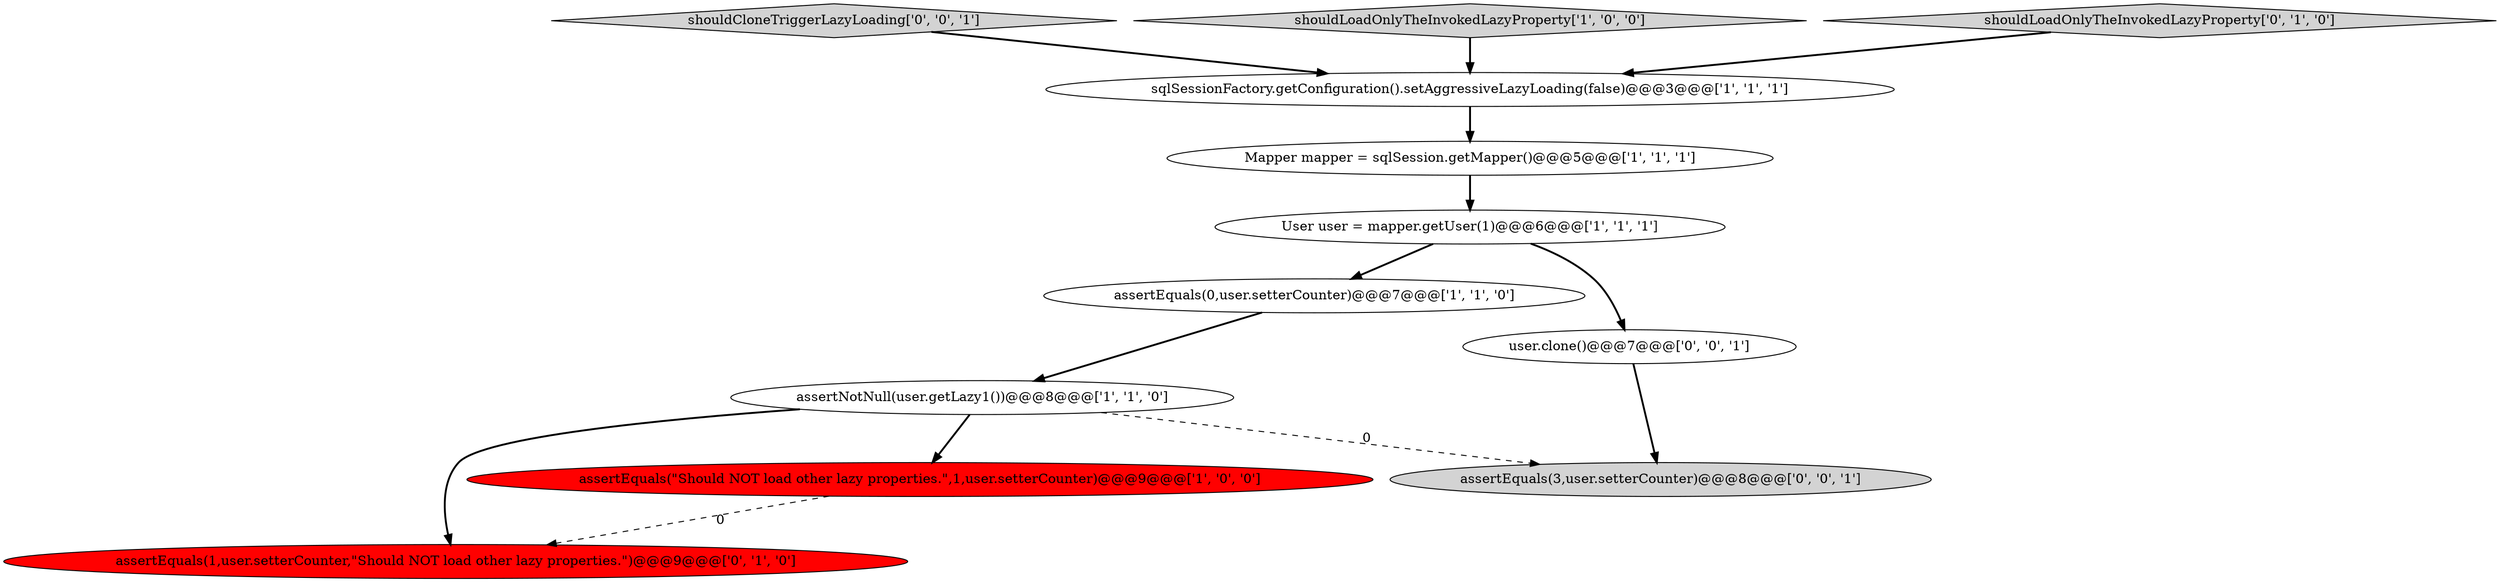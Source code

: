 digraph {
7 [style = filled, label = "assertEquals(1,user.setterCounter,\"Should NOT load other lazy properties.\")@@@9@@@['0', '1', '0']", fillcolor = red, shape = ellipse image = "AAA1AAABBB2BBB"];
4 [style = filled, label = "sqlSessionFactory.getConfiguration().setAggressiveLazyLoading(false)@@@3@@@['1', '1', '1']", fillcolor = white, shape = ellipse image = "AAA0AAABBB1BBB"];
3 [style = filled, label = "assertEquals(0,user.setterCounter)@@@7@@@['1', '1', '0']", fillcolor = white, shape = ellipse image = "AAA0AAABBB1BBB"];
9 [style = filled, label = "shouldCloneTriggerLazyLoading['0', '0', '1']", fillcolor = lightgray, shape = diamond image = "AAA0AAABBB3BBB"];
6 [style = filled, label = "shouldLoadOnlyTheInvokedLazyProperty['1', '0', '0']", fillcolor = lightgray, shape = diamond image = "AAA0AAABBB1BBB"];
1 [style = filled, label = "User user = mapper.getUser(1)@@@6@@@['1', '1', '1']", fillcolor = white, shape = ellipse image = "AAA0AAABBB1BBB"];
0 [style = filled, label = "assertEquals(\"Should NOT load other lazy properties.\",1,user.setterCounter)@@@9@@@['1', '0', '0']", fillcolor = red, shape = ellipse image = "AAA1AAABBB1BBB"];
2 [style = filled, label = "Mapper mapper = sqlSession.getMapper()@@@5@@@['1', '1', '1']", fillcolor = white, shape = ellipse image = "AAA0AAABBB1BBB"];
8 [style = filled, label = "shouldLoadOnlyTheInvokedLazyProperty['0', '1', '0']", fillcolor = lightgray, shape = diamond image = "AAA0AAABBB2BBB"];
11 [style = filled, label = "assertEquals(3,user.setterCounter)@@@8@@@['0', '0', '1']", fillcolor = lightgray, shape = ellipse image = "AAA0AAABBB3BBB"];
10 [style = filled, label = "user.clone()@@@7@@@['0', '0', '1']", fillcolor = white, shape = ellipse image = "AAA0AAABBB3BBB"];
5 [style = filled, label = "assertNotNull(user.getLazy1())@@@8@@@['1', '1', '0']", fillcolor = white, shape = ellipse image = "AAA0AAABBB1BBB"];
1->3 [style = bold, label=""];
5->7 [style = bold, label=""];
6->4 [style = bold, label=""];
3->5 [style = bold, label=""];
4->2 [style = bold, label=""];
8->4 [style = bold, label=""];
5->0 [style = bold, label=""];
0->7 [style = dashed, label="0"];
1->10 [style = bold, label=""];
5->11 [style = dashed, label="0"];
2->1 [style = bold, label=""];
9->4 [style = bold, label=""];
10->11 [style = bold, label=""];
}
